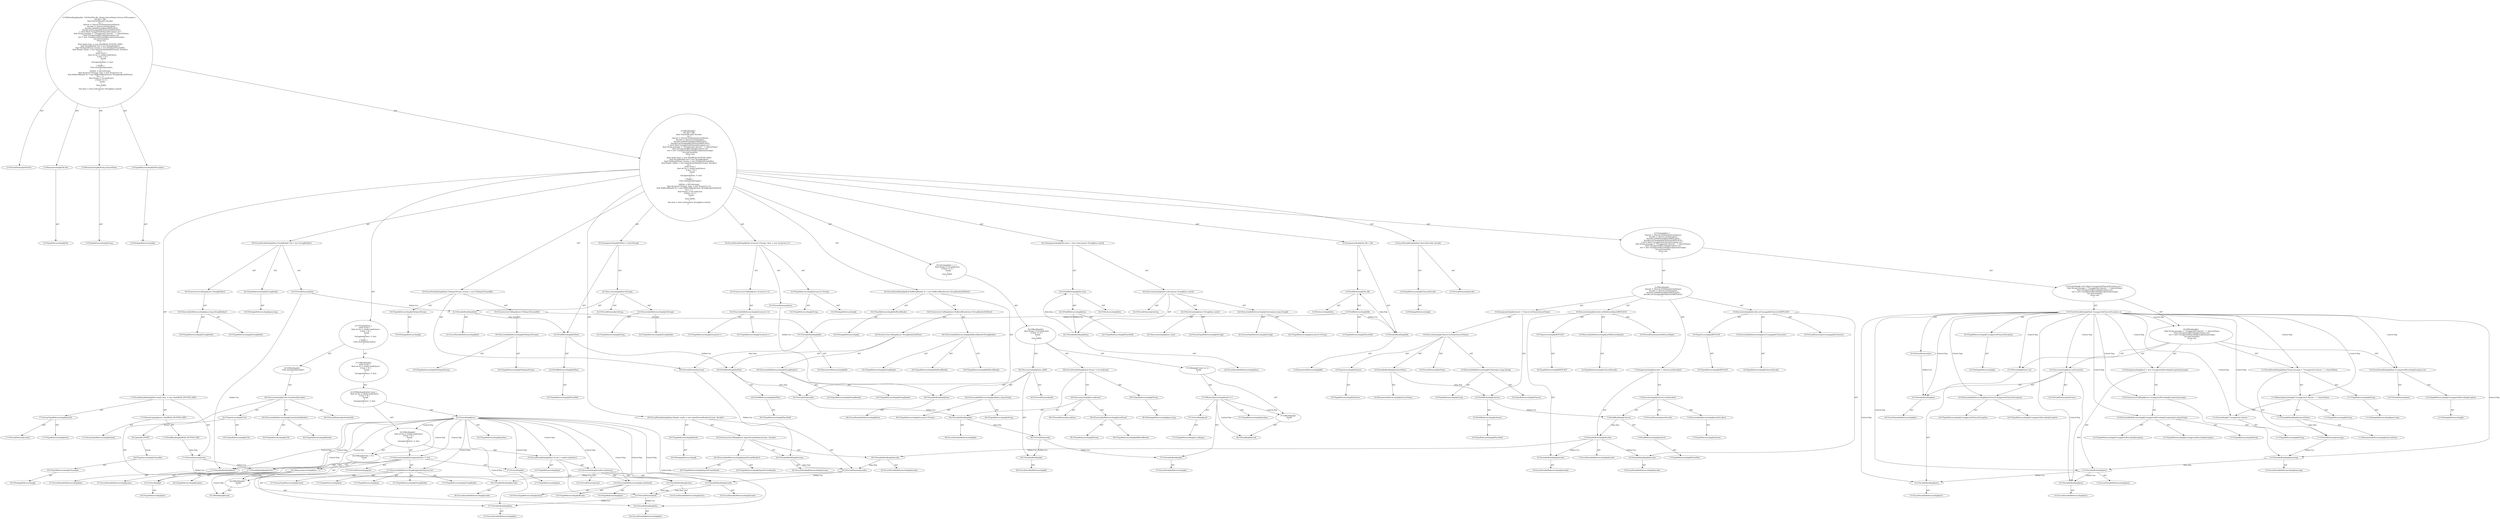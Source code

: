 digraph "FileText#?,File,String" {
0 [label="2:CtVirtualElement@FileText" shape=ellipse]
1 [label="2:CtParameterImpl@File file" shape=ellipse]
2 [label="2:CtTypeReferenceImpl@File" shape=ellipse]
3 [label="2:CtParameterImpl@String charsetName" shape=ellipse]
4 [label="2:CtTypeReferenceImpl@String" shape=ellipse]
5 [label="2:CtTypeReferenceImpl@IOException" shape=ellipse]
6 [label="2:CtPackageReferenceImpl@" shape=ellipse]
7 [label="3:CtFieldReferenceImpl@file" shape=ellipse]
8 [label="3:CtTypeReferenceImpl@PlaceHold" shape=ellipse]
9 [label="3:CtFieldWriteImpl@this.file" shape=ellipse]
10 [label="3:CtThisAccessImpl@this" shape=ellipse]
11 [label="3:CtVariableReadImpl@file" shape=ellipse]
12 [label="3:CtParameterReferenceImpl@file" shape=ellipse]
13 [label="3:CtAssignmentImpl@this.file = file" shape=ellipse]
14 [label="4:CtTypeReferenceImpl@CharsetDecoder" shape=ellipse]
15 [label="4:CtPackageReferenceImpl@" shape=ellipse]
16 [label="4:CtVirtualElement@decoder" shape=ellipse]
17 [label="4:CtLocalVariableImpl@final CharsetDecoder decoder" shape=ellipse]
18 [label="6:CtFieldReferenceImpl@charset" shape=ellipse]
19 [label="6:CtTypeReferenceImpl@PlaceHold" shape=ellipse]
20 [label="6:CtFieldWriteImpl@charset" shape=ellipse]
21 [label="6:CtExecutableReferenceImpl@forName(java.lang.String)" shape=ellipse]
22 [label="6:CtTypeReferenceImpl@Charset" shape=ellipse]
23 [label="6:CtTypeReferenceImpl@String" shape=ellipse]
24 [label="6:CtVirtualElement@forName" shape=ellipse]
25 [label="6:CtTypeAccessImpl@Charset" shape=ellipse]
26 [label="6:CtTypeReferenceImpl@Charset" shape=ellipse]
27 [label="6:CtVariableReadImpl@charsetName" shape=ellipse]
28 [label="6:CtParameterReferenceImpl@charsetName" shape=ellipse]
29 [label="6:CtInvocationImpl@Charset.forName(charsetName)" shape=ellipse]
30 [label="6:CtAssignmentImpl@charset = Charset.forName(charsetName)" shape=ellipse]
31 [label="7:CtVariableWriteImpl@decoder" shape=ellipse]
32 [label="7:CtLocalVariableReferenceImpl@decoder" shape=ellipse]
33 [label="7:CtExecutableReferenceImpl@newDecoder()" shape=ellipse]
34 [label="7:CtTypeReferenceImpl@charset" shape=ellipse]
35 [label="7:CtVirtualElement@newDecoder" shape=ellipse]
36 [label="7:CtFieldReferenceImpl@charset" shape=ellipse]
37 [label="7:CtTypeReferenceImpl@PlaceHold" shape=ellipse]
38 [label="7:CtFieldReadImpl@charset" shape=ellipse]
39 [label="7:CtInvocationImpl@charset.newDecoder()" shape=ellipse]
40 [label="7:CtAssignmentImpl@decoder = charset.newDecoder()" shape=ellipse]
41 [label="8:CtExecutableReferenceImpl@onMalformedInput()" shape=ellipse]
42 [label="8:CtTypeReferenceImpl@CharsetDecoder" shape=ellipse]
43 [label="8:CtVirtualElement@onMalformedInput" shape=ellipse]
44 [label="8:CtVariableReadImpl@decoder" shape=ellipse]
45 [label="8:CtLocalVariableReferenceImpl@decoder" shape=ellipse]
46 [label="8:CtTypeAccessImpl@REPLACE" shape=ellipse]
47 [label="8:CtTypeReferenceImpl@REPLACE" shape=ellipse]
48 [label="8:CtInvocationImpl@decoder.onMalformedInput(REPLACE)" shape=ellipse]
49 [label="9:CtExecutableReferenceImpl@onUnmappableCharacter()" shape=ellipse]
50 [label="9:CtTypeReferenceImpl@CharsetDecoder" shape=ellipse]
51 [label="9:CtVirtualElement@onUnmappableCharacter" shape=ellipse]
52 [label="9:CtVariableReadImpl@decoder" shape=ellipse]
53 [label="9:CtLocalVariableReferenceImpl@decoder" shape=ellipse]
54 [label="9:CtTypeAccessImpl@REPLACE" shape=ellipse]
55 [label="9:CtTypeReferenceImpl@REPLACE" shape=ellipse]
56 [label="9:CtInvocationImpl@decoder.onUnmappableCharacter(REPLACE)" shape=ellipse]
57 [label="5:CtBlockImpl@\{
    charset = Charset.forName(charsetName);
    decoder = charset.newDecoder();
    decoder.onMalformedInput(REPLACE);
    decoder.onUnmappableCharacter(REPLACE);
\}" shape=ellipse]
58 [label="10:CtVirtualElement@ex" shape=ellipse]
59 [label="10:CtTypeReferenceImpl@UnsupportedCharsetException" shape=ellipse]
60 [label="10:CtPackageReferenceImpl@" shape=ellipse]
61 [label="10:CtCatchVariableImpl@final UnsupportedCharsetException ex" shape=ellipse]
62 [label="11:CtTypeReferenceImpl@String" shape=ellipse]
63 [label="11:CtPackageReferenceImpl@java.lang" shape=ellipse]
64 [label="11:CtLiteralImpl@\"Unsupported charset: \"" shape=ellipse]
65 [label="11:CtTypeReferenceImpl@String" shape=ellipse]
66 [label="11:CtVariableReadImpl@charsetName" shape=ellipse]
67 [label="11:CtParameterReferenceImpl@charsetName" shape=ellipse]
68 [label="11:CtBinaryOperatorImpl@\"Unsupported charset: \" + charsetName" shape=ellipse]
69 [label="11:CtTypeReferenceImpl@String" shape=ellipse]
70 [label="11:CtVirtualElement@message" shape=ellipse]
71 [label="11:CtLocalVariableImpl@final String message = \"Unsupported charset: \" + charsetName" shape=ellipse]
72 [label="12:CtTypeReferenceImpl@UnsupportedEncodingException" shape=ellipse]
73 [label="12:CtPackageReferenceImpl@" shape=ellipse]
74 [label="12:CtVirtualElement@ex2" shape=ellipse]
75 [label="12:CtLocalVariableImpl@final UnsupportedEncodingException ex2" shape=ellipse]
76 [label="13:CtVariableWriteImpl@ex2" shape=ellipse]
77 [label="13:CtLocalVariableReferenceImpl@ex2" shape=ellipse]
78 [label="13:CtExecutableReferenceImpl@UnsupportedEncodingException(java.lang.String)" shape=ellipse]
79 [label="13:CtTypeReferenceImpl@UnsupportedEncodingException" shape=ellipse]
80 [label="13:CtTypeReferenceImpl@UnsupportedEncodingException" shape=ellipse]
81 [label="13:CtTypeReferenceImpl@String" shape=ellipse]
82 [label="13:CtVariableReadImpl@message" shape=ellipse]
83 [label="13:CtLocalVariableReferenceImpl@message" shape=ellipse]
84 [label="13:CtConstructorCallImpl@new UnsupportedEncodingException(message)" shape=ellipse]
85 [label="13:CtAssignmentImpl@ex2 = new UnsupportedEncodingException(message)" shape=ellipse]
86 [label="14:CtExecutableReferenceImpl@initCause(UnsupportedCharsetException)" shape=ellipse]
87 [label="14:CtTypeReferenceImpl@UnsupportedEncodingException" shape=ellipse]
88 [label="14:CtTypeReferenceImpl@UnsupportedCharsetException" shape=ellipse]
89 [label="14:CtVirtualElement@initCause" shape=ellipse]
90 [label="14:CtVariableReadImpl@ex2" shape=ellipse]
91 [label="14:CtLocalVariableReferenceImpl@ex2" shape=ellipse]
92 [label="14:CtVariableReadImpl@ex" shape=ellipse]
93 [label="14:CtCatchVariableReferenceImpl@ex" shape=ellipse]
94 [label="14:CtInvocationImpl@ex2.initCause(ex)" shape=ellipse]
95 [label="15:CtVariableReadImpl@ex2" shape=ellipse]
96 [label="15:CtLocalVariableReferenceImpl@ex2" shape=ellipse]
97 [label="15:CtThrowImpl@throw ex2" shape=ellipse]
98 [label="10:CtBlockImpl@\{
    final String message = \"Unsupported charset: \" + charsetName;
    final UnsupportedEncodingException ex2;
    ex2 = new UnsupportedEncodingException(message);
    ex2.initCause(ex);
    throw ex2;
\}" shape=ellipse]
99 [label="10:CtCatchImpl@ catch (final UnsupportedCharsetException ex) \{
    final String message = \"Unsupported charset: \" + charsetName;
    final UnsupportedEncodingException ex2;
    ex2 = new UnsupportedEncodingException(message);
    ex2.initCause(ex);
    throw ex2;
\}" shape=ellipse]
100 [label="5:CtTryImpl@try \{
    charset = Charset.forName(charsetName);
    decoder = charset.newDecoder();
    decoder.onMalformedInput(REPLACE);
    decoder.onUnmappableCharacter(REPLACE);
\} catch (final UnsupportedCharsetException ex) \{
    final String message = \"Unsupported charset: \" + charsetName;
    final UnsupportedEncodingException ex2;
    ex2 = new UnsupportedEncodingException(message);
    ex2.initCause(ex);
    throw ex2;
\}" shape=ellipse]
101 [label="17:CtVirtualElement@char[]" shape=ellipse]
102 [label="17:CtArrayTypeReferenceImpl@char[]" shape=ellipse]
103 [label="17:CtTypeReferenceImpl@char" shape=ellipse]
104 [label="17:CtNewArrayImpl@new char[READ_BUFFER_SIZE]" shape=ellipse]
105 [label="17:CtArrayTypeReferenceImpl@char[]" shape=ellipse]
106 [label="17:CtFieldReadImpl@READ_BUFFER_SIZE" shape=ellipse]
107 [label="17:CtVirtualElement@chars" shape=ellipse]
108 [label="17:CtLocalVariableImpl@final char[] chars = new char[READ_BUFFER_SIZE]" shape=ellipse]
109 [label="18:CtTypeReferenceImpl@StringBuilder" shape=ellipse]
110 [label="18:CtPackageReferenceImpl@java.lang" shape=ellipse]
111 [label="18:CtExecutableReferenceImpl@java.lang.StringBuilder()" shape=ellipse]
112 [label="18:CtTypeReferenceImpl@StringBuilder" shape=ellipse]
113 [label="18:CtTypeReferenceImpl@StringBuilder" shape=ellipse]
114 [label="18:CtConstructorCallImpl@new StringBuilder()" shape=ellipse]
115 [label="18:CtVirtualElement@buf" shape=ellipse]
116 [label="18:CtLocalVariableImpl@final StringBuilder buf = new StringBuilder()" shape=ellipse]
117 [label="19:CtTypeReferenceImpl@FileInputStream" shape=ellipse]
118 [label="19:CtPackageReferenceImpl@" shape=ellipse]
119 [label="19:CtExecutableReferenceImpl@FileInputStream()" shape=ellipse]
120 [label="19:CtTypeReferenceImpl@FileInputStream" shape=ellipse]
121 [label="19:CtTypeReferenceImpl@FileInputStream" shape=ellipse]
122 [label="19:CtVariableReadImpl@file" shape=ellipse]
123 [label="19:CtParameterReferenceImpl@file" shape=ellipse]
124 [label="19:CtConstructorCallImpl@new FileInputStream(file)" shape=ellipse]
125 [label="19:CtVirtualElement@stream" shape=ellipse]
126 [label="19:CtLocalVariableImpl@final FileInputStream stream = new FileInputStream(file)" shape=ellipse]
127 [label="20:CtTypeReferenceImpl@Reader" shape=ellipse]
128 [label="20:CtPackageReferenceImpl@" shape=ellipse]
129 [label="20:CtExecutableReferenceImpl@InputStreamReader()" shape=ellipse]
130 [label="20:CtTypeReferenceImpl@InputStreamReader" shape=ellipse]
131 [label="20:CtTypeReferenceImpl@InputStreamReader" shape=ellipse]
132 [label="20:CtVariableReadImpl@stream" shape=ellipse]
133 [label="20:CtLocalVariableReferenceImpl@stream" shape=ellipse]
134 [label="20:CtVariableReadImpl@decoder" shape=ellipse]
135 [label="20:CtLocalVariableReferenceImpl@decoder" shape=ellipse]
136 [label="20:CtConstructorCallImpl@new InputStreamReader(stream, decoder)" shape=ellipse]
137 [label="20:CtVirtualElement@reader" shape=ellipse]
138 [label="20:CtLocalVariableImpl@final Reader reader = new InputStreamReader(stream, decoder)" shape=ellipse]
139 [label="22:CtLiteralImpl@true" shape=ellipse]
140 [label="22:CtTypeReferenceImpl@boolean" shape=ellipse]
141 [label="23:CtTypeReferenceImpl@int" shape=ellipse]
142 [label="23:CtExecutableReferenceImpl@read(char[])" shape=ellipse]
143 [label="23:CtTypeReferenceImpl@Reader" shape=ellipse]
144 [label="23:CtTypeReferenceImpl@int" shape=ellipse]
145 [label="23:CtArrayTypeReferenceImpl@char[]" shape=ellipse]
146 [label="23:CtVirtualElement@read" shape=ellipse]
147 [label="23:CtVariableReadImpl@reader" shape=ellipse]
148 [label="23:CtLocalVariableReferenceImpl@reader" shape=ellipse]
149 [label="23:CtVariableReadImpl@chars" shape=ellipse]
150 [label="23:CtLocalVariableReferenceImpl@chars" shape=ellipse]
151 [label="23:CtInvocationImpl@reader.read(chars)" shape=ellipse]
152 [label="23:CtVirtualElement@len" shape=ellipse]
153 [label="23:CtLocalVariableImpl@final int len = reader.read(chars)" shape=ellipse]
154 [label="24:CtVariableReadImpl@len" shape=ellipse]
155 [label="24:CtLocalVariableReferenceImpl@len" shape=ellipse]
156 [label="24:CtLiteralImpl@0" shape=ellipse]
157 [label="24:CtTypeReferenceImpl@int" shape=ellipse]
158 [label="24:CtBinaryOperatorImpl@len < 0" shape=ellipse]
159 [label="24:CtTypeReferenceImpl@boolean" shape=ellipse]
160 [label="25:CtBreakImpl@break" shape=ellipse]
161 [label="24:CtBlockImpl@\{
    break;
\}" shape=ellipse]
162 [label="24:CtIfImpl@if (len < 0) \{
    break;
\}" shape=ellipse]
163 [label="27:CtExecutableReferenceImpl@append(char[],int,int)" shape=ellipse]
164 [label="27:CtTypeReferenceImpl@StringBuilder" shape=ellipse]
165 [label="27:CtTypeReferenceImpl@StringBuilder" shape=ellipse]
166 [label="27:CtArrayTypeReferenceImpl@char[]" shape=ellipse]
167 [label="27:CtTypeReferenceImpl@int" shape=ellipse]
168 [label="27:CtTypeReferenceImpl@int" shape=ellipse]
169 [label="27:CtVirtualElement@append" shape=ellipse]
170 [label="27:CtVariableReadImpl@buf" shape=ellipse]
171 [label="27:CtLocalVariableReferenceImpl@buf" shape=ellipse]
172 [label="27:CtVariableReadImpl@chars" shape=ellipse]
173 [label="27:CtLocalVariableReferenceImpl@chars" shape=ellipse]
174 [label="27:CtLiteralImpl@0" shape=ellipse]
175 [label="27:CtTypeReferenceImpl@int" shape=ellipse]
176 [label="27:CtVariableReadImpl@len" shape=ellipse]
177 [label="27:CtLocalVariableReferenceImpl@len" shape=ellipse]
178 [label="27:CtInvocationImpl@buf.append(chars, 0, len)" shape=ellipse]
179 [label="22:CtBlockImpl@\{
    final int len = reader.read(chars);
    if (len < 0) \{
        break;
    \}
    buf.append(chars, 0, len);
\}" shape=ellipse]
180 [label="22:CtWhileImpl@while (true) \{
    final int len = reader.read(chars);
    if (len < 0) \{
        break;
    \}
    buf.append(chars, 0, len);
\} " shape=ellipse]
181 [label="21:CtBlockImpl@\{
    while (true) \{
        final int len = reader.read(chars);
        if (len < 0) \{
            break;
        \}
        buf.append(chars, 0, len);
    \} 
\}" shape=ellipse]
182 [label="30:CtExecutableReferenceImpl@closeQuietly(Reader)" shape=ellipse]
183 [label="30:CtTypeReferenceImpl@Utils" shape=ellipse]
184 [label="30:CtTypeReferenceImpl@Reader" shape=ellipse]
185 [label="30:CtVirtualElement@closeQuietly" shape=ellipse]
186 [label="30:CtTypeAccessImpl@Utils" shape=ellipse]
187 [label="30:CtTypeReferenceImpl@Utils" shape=ellipse]
188 [label="30:CtVariableReadImpl@reader" shape=ellipse]
189 [label="30:CtLocalVariableReferenceImpl@reader" shape=ellipse]
190 [label="30:CtInvocationImpl@Utils.closeQuietly(reader)" shape=ellipse]
191 [label="29:CtBlockImpl@\{
    Utils.closeQuietly(reader);
\}" shape=ellipse]
192 [label="21:CtTryImpl@try \{
    while (true) \{
        final int len = reader.read(chars);
        if (len < 0) \{
            break;
        \}
        buf.append(chars, 0, len);
    \} 
\} finally \{
    Utils.closeQuietly(reader);
\}" shape=ellipse]
193 [label="32:CtFieldReferenceImpl@fullText" shape=ellipse]
194 [label="32:CtTypeReferenceImpl@PlaceHold" shape=ellipse]
195 [label="32:CtFieldWriteImpl@fullText" shape=ellipse]
196 [label="32:CtExecutableReferenceImpl@toString()" shape=ellipse]
197 [label="32:CtTypeReferenceImpl@StringBuilder" shape=ellipse]
198 [label="32:CtTypeReferenceImpl@String" shape=ellipse]
199 [label="32:CtVirtualElement@toString" shape=ellipse]
200 [label="32:CtVariableReadImpl@buf" shape=ellipse]
201 [label="32:CtLocalVariableReferenceImpl@buf" shape=ellipse]
202 [label="32:CtInvocationImpl@buf.toString()" shape=ellipse]
203 [label="32:CtAssignmentImpl@fullText = buf.toString()" shape=ellipse]
204 [label="33:CtTypeReferenceImpl@ArrayList<String>" shape=ellipse]
205 [label="33:CtPackageReferenceImpl@" shape=ellipse]
206 [label="33:CtTypeReferenceImpl@String" shape=ellipse]
207 [label="33:CtExecutableReferenceImpl@ArrayList<>()" shape=ellipse]
208 [label="33:CtTypeReferenceImpl@ArrayList<>" shape=ellipse]
209 [label="33:CtTypeReferenceImpl@ArrayList<>" shape=ellipse]
210 [label="33:CtConstructorCallImpl@new ArrayList<>()" shape=ellipse]
211 [label="33:CtVirtualElement@lines" shape=ellipse]
212 [label="33:CtLocalVariableImpl@final ArrayList<String> lines = new ArrayList<>()" shape=ellipse]
213 [label="34:CtTypeReferenceImpl@BufferedReader" shape=ellipse]
214 [label="34:CtPackageReferenceImpl@" shape=ellipse]
215 [label="34:CtExecutableReferenceImpl@BufferedReader(StringReader)" shape=ellipse]
216 [label="34:CtTypeReferenceImpl@BufferedReader" shape=ellipse]
217 [label="34:CtTypeReferenceImpl@BufferedReader" shape=ellipse]
218 [label="34:CtTypeReferenceImpl@StringReader" shape=ellipse]
219 [label="34:CtExecutableReferenceImpl@StringReader()" shape=ellipse]
220 [label="34:CtTypeReferenceImpl@StringReader" shape=ellipse]
221 [label="34:CtTypeReferenceImpl@StringReader" shape=ellipse]
222 [label="34:CtFieldReferenceImpl@fullText" shape=ellipse]
223 [label="34:CtTypeReferenceImpl@PlaceHold" shape=ellipse]
224 [label="34:CtFieldReadImpl@fullText" shape=ellipse]
225 [label="34:CtConstructorCallImpl@new StringReader(fullText)" shape=ellipse]
226 [label="34:CtConstructorCallImpl@new BufferedReader(new StringReader(fullText))" shape=ellipse]
227 [label="34:CtVirtualElement@br" shape=ellipse]
228 [label="34:CtLocalVariableImpl@final BufferedReader br = new BufferedReader(new StringReader(fullText))" shape=ellipse]
229 [label="36:CtTypeReferenceImpl@String" shape=ellipse]
230 [label="36:CtPackageReferenceImpl@java.lang" shape=ellipse]
231 [label="36:CtExecutableReferenceImpl@readLine()" shape=ellipse]
232 [label="36:CtTypeReferenceImpl@BufferedReader" shape=ellipse]
233 [label="36:CtTypeReferenceImpl@String" shape=ellipse]
234 [label="36:CtVirtualElement@readLine" shape=ellipse]
235 [label="36:CtVariableReadImpl@br" shape=ellipse]
236 [label="36:CtLocalVariableReferenceImpl@br" shape=ellipse]
237 [label="36:CtInvocationImpl@br.readLine()" shape=ellipse]
238 [label="36:CtVirtualElement@l" shape=ellipse]
239 [label="36:CtLocalVariableImpl@final String l = br.readLine()" shape=ellipse]
240 [label="37:CtLiteralImpl@null" shape=ellipse]
241 [label="37:CtTypeReferenceImpl@<nulltype>" shape=ellipse]
242 [label="37:CtVariableReadImpl@l" shape=ellipse]
243 [label="37:CtLocalVariableReferenceImpl@l" shape=ellipse]
244 [label="37:CtBinaryOperatorImpl@null == l" shape=ellipse]
245 [label="37:CtTypeReferenceImpl@boolean" shape=ellipse]
246 [label="38:CtBreakImpl@break" shape=ellipse]
247 [label="37:CtBlockImpl@\{
    break;
\}" shape=ellipse]
248 [label="37:CtIfImpl@if (null == l) \{
    break;
\}" shape=ellipse]
249 [label="40:CtExecutableReferenceImpl@add(java.lang.String)" shape=ellipse]
250 [label="40:CtTypeReferenceImpl@ArrayList<String>" shape=ellipse]
251 [label="40:CtTypeReferenceImpl@String" shape=ellipse]
252 [label="40:CtVirtualElement@add" shape=ellipse]
253 [label="40:CtVariableReadImpl@lines" shape=ellipse]
254 [label="40:CtLocalVariableReferenceImpl@lines" shape=ellipse]
255 [label="40:CtVariableReadImpl@l" shape=ellipse]
256 [label="40:CtLocalVariableReferenceImpl@l" shape=ellipse]
257 [label="40:CtInvocationImpl@lines.add(l)" shape=ellipse]
258 [label="35:CtBlockImpl@\{
    final String l = br.readLine();
    if (null == l) \{
        break;
    \}
    lines.add(l);
\}" shape=ellipse]
259 [label="35:CtForImpl@for (; ;) \{
    final String l = br.readLine();
    if (null == l) \{
        break;
    \}
    lines.add(l);
\}" shape=ellipse]
260 [label="42:CtFieldReferenceImpl@lines" shape=ellipse]
261 [label="42:CtTypeReferenceImpl@PlaceHold" shape=ellipse]
262 [label="42:CtFieldWriteImpl@this.lines" shape=ellipse]
263 [label="42:CtThisAccessImpl@this" shape=ellipse]
264 [label="42:CtExecutableReferenceImpl@toArray(java.lang.String[])" shape=ellipse]
265 [label="42:CtTypeReferenceImpl@ArrayList<String>" shape=ellipse]
266 [label="42:CtArrayTypeReferenceImpl@String[]" shape=ellipse]
267 [label="42:CtVirtualElement@toArray" shape=ellipse]
268 [label="42:CtVariableReadImpl@lines" shape=ellipse]
269 [label="42:CtLocalVariableReferenceImpl@lines" shape=ellipse]
270 [label="42:CtNewArrayImpl@new String[lines.size()]" shape=ellipse]
271 [label="42:CtArrayTypeReferenceImpl@String[]" shape=ellipse]
272 [label="42:CtInvocationImpl@lines.size()" shape=ellipse]
273 [label="42:CtInvocationImpl@lines.toArray(new String[lines.size()])" shape=ellipse]
274 [label="42:CtAssignmentImpl@this.lines = lines.toArray(new String[lines.size()])" shape=ellipse]
275 [label="2:CtBlockImpl@\{
    this.file = file;
    final CharsetDecoder decoder;
    try \{
        charset = Charset.forName(charsetName);
        decoder = charset.newDecoder();
        decoder.onMalformedInput(REPLACE);
        decoder.onUnmappableCharacter(REPLACE);
    \} catch (final UnsupportedCharsetException ex) \{
        final String message = \"Unsupported charset: \" + charsetName;
        final UnsupportedEncodingException ex2;
        ex2 = new UnsupportedEncodingException(message);
        ex2.initCause(ex);
        throw ex2;
    \}
    final char[] chars = new char[READ_BUFFER_SIZE];
    final StringBuilder buf = new StringBuilder();
    final FileInputStream stream = new FileInputStream(file);
    final Reader reader = new InputStreamReader(stream, decoder);
    try \{
        while (true) \{
            final int len = reader.read(chars);
            if (len < 0) \{
                break;
            \}
            buf.append(chars, 0, len);
        \} 
    \} finally \{
        Utils.closeQuietly(reader);
    \}
    fullText = buf.toString();
    final ArrayList<String> lines = new ArrayList<>();
    final BufferedReader br = new BufferedReader(new StringReader(fullText));
    for (; ;) \{
        final String l = br.readLine();
        if (null == l) \{
            break;
        \}
        lines.add(l);
    \}
    this.lines = lines.toArray(new String[lines.size()]);
\}" shape=ellipse]
276 [label="2:CtMethodImpl@public  FileText(File file, String charsetName) throws IOException \{
    this.file = file;
    final CharsetDecoder decoder;
    try \{
        charset = Charset.forName(charsetName);
        decoder = charset.newDecoder();
        decoder.onMalformedInput(REPLACE);
        decoder.onUnmappableCharacter(REPLACE);
    \} catch (final UnsupportedCharsetException ex) \{
        final String message = \"Unsupported charset: \" + charsetName;
        final UnsupportedEncodingException ex2;
        ex2 = new UnsupportedEncodingException(message);
        ex2.initCause(ex);
        throw ex2;
    \}
    final char[] chars = new char[READ_BUFFER_SIZE];
    final StringBuilder buf = new StringBuilder();
    final FileInputStream stream = new FileInputStream(file);
    final Reader reader = new InputStreamReader(stream, decoder);
    try \{
        while (true) \{
            final int len = reader.read(chars);
            if (len < 0) \{
                break;
            \}
            buf.append(chars, 0, len);
        \} 
    \} finally \{
        Utils.closeQuietly(reader);
    \}
    fullText = buf.toString();
    final ArrayList<String> lines = new ArrayList<>();
    final BufferedReader br = new BufferedReader(new StringReader(fullText));
    for (; ;) \{
        final String l = br.readLine();
        if (null == l) \{
            break;
        \}
        lines.add(l);
    \}
    this.lines = lines.toArray(new String[lines.size()]);
\}" shape=ellipse]
277 [label="30:Update@UPDATE" shape=ellipse]
278 [label="30:CtPackageReferenceImpl@" shape=ellipse]
279 [label="30:CtTypeReferenceImpl@Closeables" shape=ellipse]
280 [label="30:CtTypeAccessImpl@Closeables" shape=ellipse]
1 -> 2 [label="AST"];
3 -> 4 [label="AST"];
5 -> 6 [label="AST"];
7 -> 8 [label="AST"];
7 -> 11 [label="Define-Use"];
7 -> 122 [label="Define-Use"];
9 -> 10 [label="AST"];
9 -> 7 [label="AST"];
11 -> 12 [label="AST"];
11 -> 9 [label="Data Dep"];
13 -> 9 [label="AST"];
13 -> 11 [label="AST"];
14 -> 15 [label="AST"];
17 -> 16 [label="AST"];
17 -> 14 [label="AST"];
18 -> 19 [label="AST"];
20 -> 18 [label="AST"];
20 -> 38 [label="Define-Use"];
21 -> 22 [label="AST"];
21 -> 23 [label="AST"];
25 -> 26 [label="AST"];
27 -> 28 [label="AST"];
27 -> 20 [label="Data Dep"];
29 -> 24 [label="AST"];
29 -> 25 [label="AST"];
29 -> 21 [label="AST"];
29 -> 27 [label="AST"];
30 -> 20 [label="AST"];
30 -> 29 [label="AST"];
31 -> 32 [label="AST"];
31 -> 44 [label="Define-Use"];
31 -> 52 [label="Define-Use"];
31 -> 134 [label="Define-Use"];
33 -> 34 [label="AST"];
36 -> 37 [label="AST"];
38 -> 36 [label="AST"];
38 -> 31 [label="Data Dep"];
39 -> 35 [label="AST"];
39 -> 38 [label="AST"];
39 -> 33 [label="AST"];
40 -> 31 [label="AST"];
40 -> 39 [label="AST"];
41 -> 42 [label="AST"];
44 -> 45 [label="AST"];
46 -> 47 [label="AST"];
48 -> 43 [label="AST"];
48 -> 44 [label="AST"];
48 -> 41 [label="AST"];
48 -> 46 [label="AST"];
49 -> 50 [label="AST"];
52 -> 53 [label="AST"];
54 -> 55 [label="AST"];
56 -> 51 [label="AST"];
56 -> 52 [label="AST"];
56 -> 49 [label="AST"];
56 -> 54 [label="AST"];
57 -> 30 [label="AST"];
57 -> 40 [label="AST"];
57 -> 48 [label="AST"];
57 -> 56 [label="AST"];
58 -> 92 [label="Define-Use"];
59 -> 60 [label="AST"];
61 -> 58 [label="AST"];
61 -> 59 [label="AST"];
61 -> 98 [label="Control Dep"];
61 -> 71 [label="Control Dep"];
61 -> 68 [label="Control Dep"];
61 -> 64 [label="Control Dep"];
61 -> 66 [label="Control Dep"];
61 -> 75 [label="Control Dep"];
61 -> 85 [label="Control Dep"];
61 -> 76 [label="Control Dep"];
61 -> 84 [label="Control Dep"];
61 -> 78 [label="Control Dep"];
61 -> 82 [label="Control Dep"];
61 -> 94 [label="Control Dep"];
61 -> 86 [label="Control Dep"];
61 -> 90 [label="Control Dep"];
61 -> 92 [label="Control Dep"];
61 -> 97 [label="Control Dep"];
61 -> 95 [label="Control Dep"];
62 -> 63 [label="AST"];
64 -> 65 [label="AST"];
66 -> 67 [label="AST"];
66 -> 70 [label="Data Dep"];
68 -> 69 [label="AST"];
68 -> 64 [label="AST"];
68 -> 66 [label="AST"];
70 -> 82 [label="Define-Use"];
71 -> 70 [label="AST"];
71 -> 62 [label="AST"];
71 -> 68 [label="AST"];
72 -> 73 [label="AST"];
75 -> 74 [label="AST"];
75 -> 72 [label="AST"];
76 -> 77 [label="AST"];
76 -> 90 [label="Define-Use"];
76 -> 95 [label="Define-Use"];
78 -> 79 [label="AST"];
78 -> 80 [label="AST"];
78 -> 81 [label="AST"];
82 -> 83 [label="AST"];
82 -> 76 [label="Data Dep"];
84 -> 78 [label="AST"];
84 -> 82 [label="AST"];
85 -> 76 [label="AST"];
85 -> 84 [label="AST"];
86 -> 87 [label="AST"];
86 -> 88 [label="AST"];
90 -> 91 [label="AST"];
92 -> 93 [label="AST"];
94 -> 89 [label="AST"];
94 -> 90 [label="AST"];
94 -> 86 [label="AST"];
94 -> 92 [label="AST"];
95 -> 96 [label="AST"];
97 -> 95 [label="AST"];
98 -> 71 [label="AST"];
98 -> 75 [label="AST"];
98 -> 85 [label="AST"];
98 -> 94 [label="AST"];
98 -> 97 [label="AST"];
99 -> 61 [label="AST"];
99 -> 98 [label="AST"];
100 -> 57 [label="AST"];
100 -> 99 [label="AST"];
102 -> 101 [label="AST"];
102 -> 103 [label="AST"];
104 -> 105 [label="AST"];
104 -> 106 [label="AST"];
106 -> 107 [label="Data Dep"];
107 -> 149 [label="Define-Use"];
107 -> 172 [label="Define-Use"];
108 -> 107 [label="AST"];
108 -> 102 [label="AST"];
108 -> 104 [label="AST"];
109 -> 110 [label="AST"];
111 -> 112 [label="AST"];
111 -> 113 [label="AST"];
114 -> 111 [label="AST"];
115 -> 170 [label="Define-Use"];
115 -> 200 [label="Define-Use"];
116 -> 115 [label="AST"];
116 -> 109 [label="AST"];
116 -> 114 [label="AST"];
117 -> 118 [label="AST"];
119 -> 120 [label="AST"];
119 -> 121 [label="AST"];
122 -> 123 [label="AST"];
122 -> 125 [label="Data Dep"];
124 -> 119 [label="AST"];
124 -> 122 [label="AST"];
125 -> 132 [label="Define-Use"];
126 -> 125 [label="AST"];
126 -> 117 [label="AST"];
126 -> 124 [label="AST"];
127 -> 128 [label="AST"];
129 -> 130 [label="AST"];
129 -> 131 [label="AST"];
132 -> 133 [label="AST"];
132 -> 137 [label="Data Dep"];
134 -> 135 [label="AST"];
134 -> 137 [label="Data Dep"];
136 -> 129 [label="AST"];
136 -> 132 [label="AST"];
136 -> 134 [label="AST"];
137 -> 147 [label="Define-Use"];
137 -> 188 [label="Define-Use"];
138 -> 137 [label="AST"];
138 -> 127 [label="AST"];
138 -> 136 [label="AST"];
139 -> 140 [label="AST"];
139 -> 179 [label="Control Dep"];
139 -> 153 [label="Control Dep"];
139 -> 151 [label="Control Dep"];
139 -> 142 [label="Control Dep"];
139 -> 147 [label="Control Dep"];
139 -> 149 [label="Control Dep"];
139 -> 162 [label="Control Dep"];
139 -> 158 [label="Control Dep"];
139 -> 154 [label="Control Dep"];
139 -> 156 [label="Control Dep"];
139 -> 178 [label="Control Dep"];
139 -> 163 [label="Control Dep"];
139 -> 170 [label="Control Dep"];
139 -> 172 [label="Control Dep"];
139 -> 174 [label="Control Dep"];
139 -> 176 [label="Control Dep"];
142 -> 143 [label="AST"];
142 -> 144 [label="AST"];
142 -> 145 [label="AST"];
147 -> 148 [label="AST"];
147 -> 152 [label="Data Dep"];
149 -> 150 [label="AST"];
149 -> 152 [label="Data Dep"];
151 -> 146 [label="AST"];
151 -> 147 [label="AST"];
151 -> 142 [label="AST"];
151 -> 149 [label="AST"];
152 -> 154 [label="Define-Use"];
152 -> 176 [label="Define-Use"];
153 -> 152 [label="AST"];
153 -> 141 [label="AST"];
153 -> 151 [label="AST"];
154 -> 155 [label="AST"];
156 -> 157 [label="AST"];
158 -> 159 [label="AST"];
158 -> 154 [label="AST"];
158 -> 156 [label="AST"];
158 -> 161 [label="Control Dep"];
158 -> 160 [label="Control Dep"];
161 -> 160 [label="AST"];
162 -> 158 [label="AST"];
162 -> 161 [label="AST"];
163 -> 164 [label="AST"];
163 -> 165 [label="AST"];
163 -> 166 [label="AST"];
163 -> 167 [label="AST"];
163 -> 168 [label="AST"];
170 -> 171 [label="AST"];
172 -> 173 [label="AST"];
174 -> 175 [label="AST"];
176 -> 177 [label="AST"];
178 -> 169 [label="AST"];
178 -> 170 [label="AST"];
178 -> 163 [label="AST"];
178 -> 172 [label="AST"];
178 -> 174 [label="AST"];
178 -> 176 [label="AST"];
179 -> 153 [label="AST"];
179 -> 162 [label="AST"];
179 -> 178 [label="AST"];
180 -> 139 [label="AST"];
180 -> 179 [label="AST"];
181 -> 180 [label="AST"];
182 -> 183 [label="AST"];
182 -> 184 [label="AST"];
186 -> 187 [label="AST"];
186 -> 277 [label="Action"];
188 -> 189 [label="AST"];
190 -> 185 [label="AST"];
190 -> 186 [label="AST"];
190 -> 182 [label="AST"];
190 -> 188 [label="AST"];
191 -> 190 [label="AST"];
192 -> 181 [label="AST"];
192 -> 191 [label="AST"];
193 -> 194 [label="AST"];
195 -> 193 [label="AST"];
195 -> 224 [label="Define-Use"];
196 -> 197 [label="AST"];
196 -> 198 [label="AST"];
200 -> 201 [label="AST"];
200 -> 195 [label="Data Dep"];
202 -> 199 [label="AST"];
202 -> 200 [label="AST"];
202 -> 196 [label="AST"];
203 -> 195 [label="AST"];
203 -> 202 [label="AST"];
204 -> 205 [label="AST"];
204 -> 206 [label="AST"];
207 -> 208 [label="AST"];
207 -> 209 [label="AST"];
210 -> 207 [label="AST"];
211 -> 253 [label="Define-Use"];
212 -> 211 [label="AST"];
212 -> 204 [label="AST"];
212 -> 210 [label="AST"];
213 -> 214 [label="AST"];
215 -> 216 [label="AST"];
215 -> 217 [label="AST"];
215 -> 218 [label="AST"];
219 -> 220 [label="AST"];
219 -> 221 [label="AST"];
222 -> 223 [label="AST"];
224 -> 222 [label="AST"];
224 -> 227 [label="Data Dep"];
225 -> 219 [label="AST"];
225 -> 224 [label="AST"];
226 -> 215 [label="AST"];
226 -> 225 [label="AST"];
227 -> 235 [label="Define-Use"];
228 -> 227 [label="AST"];
228 -> 213 [label="AST"];
228 -> 226 [label="AST"];
229 -> 230 [label="AST"];
231 -> 232 [label="AST"];
231 -> 233 [label="AST"];
235 -> 236 [label="AST"];
235 -> 238 [label="Data Dep"];
237 -> 234 [label="AST"];
237 -> 235 [label="AST"];
237 -> 231 [label="AST"];
238 -> 242 [label="Define-Use"];
238 -> 255 [label="Define-Use"];
239 -> 238 [label="AST"];
239 -> 229 [label="AST"];
239 -> 237 [label="AST"];
240 -> 241 [label="AST"];
242 -> 243 [label="AST"];
244 -> 245 [label="AST"];
244 -> 240 [label="AST"];
244 -> 242 [label="AST"];
244 -> 247 [label="Control Dep"];
244 -> 246 [label="Control Dep"];
247 -> 246 [label="AST"];
248 -> 244 [label="AST"];
248 -> 247 [label="AST"];
249 -> 250 [label="AST"];
249 -> 251 [label="AST"];
253 -> 254 [label="AST"];
255 -> 256 [label="AST"];
257 -> 252 [label="AST"];
257 -> 253 [label="AST"];
257 -> 249 [label="AST"];
257 -> 255 [label="AST"];
258 -> 239 [label="AST"];
258 -> 248 [label="AST"];
258 -> 257 [label="AST"];
259 -> 258 [label="AST"];
260 -> 261 [label="AST"];
260 -> 268 [label="Define-Use"];
262 -> 263 [label="AST"];
262 -> 260 [label="AST"];
264 -> 265 [label="AST"];
264 -> 266 [label="AST"];
268 -> 269 [label="AST"];
268 -> 262 [label="Data Dep"];
270 -> 271 [label="AST"];
270 -> 272 [label="AST"];
273 -> 267 [label="AST"];
273 -> 268 [label="AST"];
273 -> 264 [label="AST"];
273 -> 270 [label="AST"];
274 -> 262 [label="AST"];
274 -> 273 [label="AST"];
275 -> 13 [label="AST"];
275 -> 17 [label="AST"];
275 -> 100 [label="AST"];
275 -> 108 [label="AST"];
275 -> 116 [label="AST"];
275 -> 126 [label="AST"];
275 -> 138 [label="AST"];
275 -> 192 [label="AST"];
275 -> 203 [label="AST"];
275 -> 212 [label="AST"];
275 -> 228 [label="AST"];
275 -> 259 [label="AST"];
275 -> 274 [label="AST"];
276 -> 0 [label="AST"];
276 -> 1 [label="AST"];
276 -> 3 [label="AST"];
276 -> 5 [label="AST"];
276 -> 275 [label="AST"];
277 -> 280 [label="Action"];
279 -> 278 [label="AST"];
280 -> 279 [label="AST"];
}